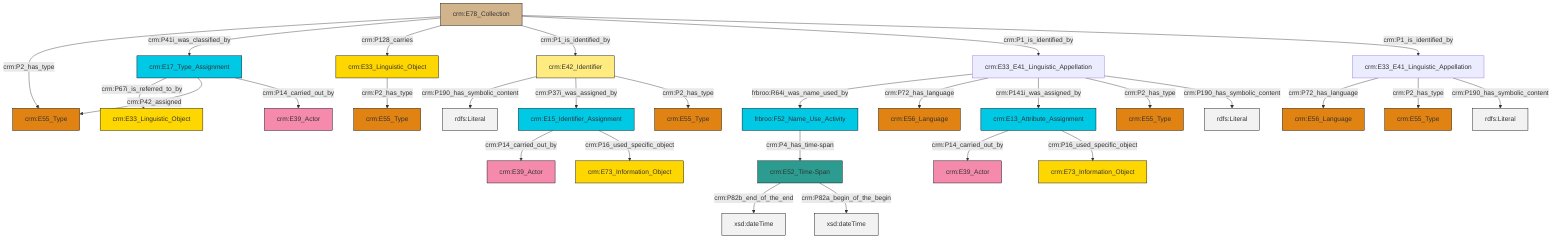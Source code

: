 graph TD
classDef Literal fill:#f2f2f2,stroke:#000000;
classDef CRM_Entity fill:#FFFFFF,stroke:#000000;
classDef Temporal_Entity fill:#00C9E6, stroke:#000000;
classDef Type fill:#E18312, stroke:#000000;
classDef Time-Span fill:#2C9C91, stroke:#000000;
classDef Appellation fill:#FFEB7F, stroke:#000000;
classDef Place fill:#008836, stroke:#000000;
classDef Persistent_Item fill:#B266B2, stroke:#000000;
classDef Conceptual_Object fill:#FFD700, stroke:#000000;
classDef Physical_Thing fill:#D2B48C, stroke:#000000;
classDef Actor fill:#f58aad, stroke:#000000;
classDef PC_Classes fill:#4ce600, stroke:#000000;
classDef Multi fill:#cccccc,stroke:#000000;

2["crm:E42_Identifier"]:::Appellation -->|crm:P190_has_symbolic_content| 3[rdfs:Literal]:::Literal
4["crm:E13_Attribute_Assignment"]:::Temporal_Entity -->|crm:P14_carried_out_by| 0["crm:E39_Actor"]:::Actor
6["crm:E52_Time-Span"]:::Time-Span -->|crm:P82b_end_of_the_end| 7[xsd:dateTime]:::Literal
10["crm:E78_Collection"]:::Physical_Thing -->|crm:P2_has_type| 11["crm:E55_Type"]:::Type
8["crm:E15_Identifier_Assignment"]:::Temporal_Entity -->|crm:P14_carried_out_by| 12["crm:E39_Actor"]:::Actor
10["crm:E78_Collection"]:::Physical_Thing -->|crm:P41i_was_classified_by| 13["crm:E17_Type_Assignment"]:::Temporal_Entity
16["crm:E33_E41_Linguistic_Appellation"]:::Default -->|frbroo:R64i_was_name_used_by| 17["frbroo:F52_Name_Use_Activity"]:::Temporal_Entity
16["crm:E33_E41_Linguistic_Appellation"]:::Default -->|crm:P72_has_language| 18["crm:E56_Language"]:::Type
10["crm:E78_Collection"]:::Physical_Thing -->|crm:P128_carries| 19["crm:E33_Linguistic_Object"]:::Conceptual_Object
16["crm:E33_E41_Linguistic_Appellation"]:::Default -->|crm:P141i_was_assigned_by| 4["crm:E13_Attribute_Assignment"]:::Temporal_Entity
13["crm:E17_Type_Assignment"]:::Temporal_Entity -->|crm:P67i_is_referred_to_by| 23["crm:E33_Linguistic_Object"]:::Conceptual_Object
2["crm:E42_Identifier"]:::Appellation -->|crm:P37i_was_assigned_by| 8["crm:E15_Identifier_Assignment"]:::Temporal_Entity
13["crm:E17_Type_Assignment"]:::Temporal_Entity -->|crm:P42_assigned| 11["crm:E55_Type"]:::Type
25["crm:E33_E41_Linguistic_Appellation"]:::Default -->|crm:P72_has_language| 26["crm:E56_Language"]:::Type
19["crm:E33_Linguistic_Object"]:::Conceptual_Object -->|crm:P2_has_type| 32["crm:E55_Type"]:::Type
2["crm:E42_Identifier"]:::Appellation -->|crm:P2_has_type| 33["crm:E55_Type"]:::Type
10["crm:E78_Collection"]:::Physical_Thing -->|crm:P1_is_identified_by| 2["crm:E42_Identifier"]:::Appellation
8["crm:E15_Identifier_Assignment"]:::Temporal_Entity -->|crm:P16_used_specific_object| 28["crm:E73_Information_Object"]:::Conceptual_Object
4["crm:E13_Attribute_Assignment"]:::Temporal_Entity -->|crm:P16_used_specific_object| 35["crm:E73_Information_Object"]:::Conceptual_Object
25["crm:E33_E41_Linguistic_Appellation"]:::Default -->|crm:P2_has_type| 39["crm:E55_Type"]:::Type
13["crm:E17_Type_Assignment"]:::Temporal_Entity -->|crm:P14_carried_out_by| 14["crm:E39_Actor"]:::Actor
25["crm:E33_E41_Linguistic_Appellation"]:::Default -->|crm:P190_has_symbolic_content| 40[rdfs:Literal]:::Literal
17["frbroo:F52_Name_Use_Activity"]:::Temporal_Entity -->|crm:P4_has_time-span| 6["crm:E52_Time-Span"]:::Time-Span
6["crm:E52_Time-Span"]:::Time-Span -->|crm:P82a_begin_of_the_begin| 42[xsd:dateTime]:::Literal
16["crm:E33_E41_Linguistic_Appellation"]:::Default -->|crm:P2_has_type| 21["crm:E55_Type"]:::Type
10["crm:E78_Collection"]:::Physical_Thing -->|crm:P1_is_identified_by| 16["crm:E33_E41_Linguistic_Appellation"]:::Default
10["crm:E78_Collection"]:::Physical_Thing -->|crm:P1_is_identified_by| 25["crm:E33_E41_Linguistic_Appellation"]:::Default
16["crm:E33_E41_Linguistic_Appellation"]:::Default -->|crm:P190_has_symbolic_content| 51[rdfs:Literal]:::Literal